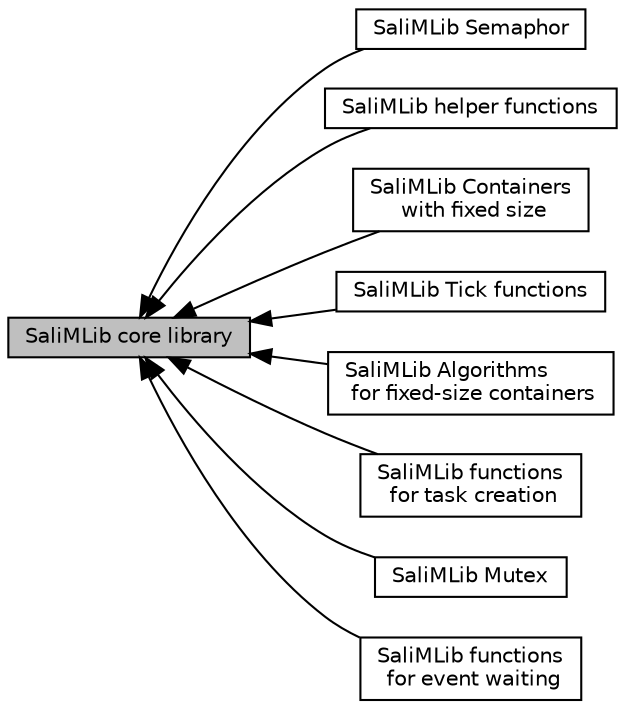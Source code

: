 digraph "SaliMLib core library"
{
  edge [fontname="Helvetica",fontsize="10",labelfontname="Helvetica",labelfontsize="10"];
  node [fontname="Helvetica",fontsize="10",shape=record];
  rankdir=LR;
  Node6 [label="SaliMLib Semaphor",height=0.2,width=0.4,color="black", fillcolor="white", style="filled",URL="$group__semaphor.html"];
  Node1 [label="SaliMLib helper functions",height=0.2,width=0.4,color="black", fillcolor="white", style="filled",URL="$group__helper_functions.html",tooltip="helper inline functions are simplify some operations in the library "];
  Node7 [label="SaliMLib Containers\l with fixed size",height=0.2,width=0.4,color="black", fillcolor="white", style="filled",URL="$group__fixed_containers.html"];
  Node2 [label="SaliMLib Tick functions",height=0.2,width=0.4,color="black", fillcolor="white", style="filled",URL="$group__tick_functions.html",tooltip="This functions used for work with system tick count. "];
  Node8 [label="SaliMLib Algorithms\l for fixed-size containers",height=0.2,width=0.4,color="black", fillcolor="white", style="filled",URL="$group__container_algorithms.html"];
  Node3 [label="SaliMLib functions\l for task creation",height=0.2,width=0.4,color="black", fillcolor="white", style="filled",URL="$group__task_functions.html",tooltip="This functions used for task creation. "];
  Node5 [label="SaliMLib Mutex",height=0.2,width=0.4,color="black", fillcolor="white", style="filled",URL="$group__mutex.html"];
  Node0 [label="SaliMLib core library",height=0.2,width=0.4,color="black", fillcolor="grey75", style="filled", fontcolor="black"];
  Node4 [label="SaliMLib functions\l for event waiting",height=0.2,width=0.4,color="black", fillcolor="white", style="filled",URL="$group__wait_functions.html"];
  Node0->Node1 [shape=plaintext, dir="back", style="solid"];
  Node0->Node2 [shape=plaintext, dir="back", style="solid"];
  Node0->Node3 [shape=plaintext, dir="back", style="solid"];
  Node0->Node4 [shape=plaintext, dir="back", style="solid"];
  Node0->Node5 [shape=plaintext, dir="back", style="solid"];
  Node0->Node6 [shape=plaintext, dir="back", style="solid"];
  Node0->Node7 [shape=plaintext, dir="back", style="solid"];
  Node0->Node8 [shape=plaintext, dir="back", style="solid"];
}
